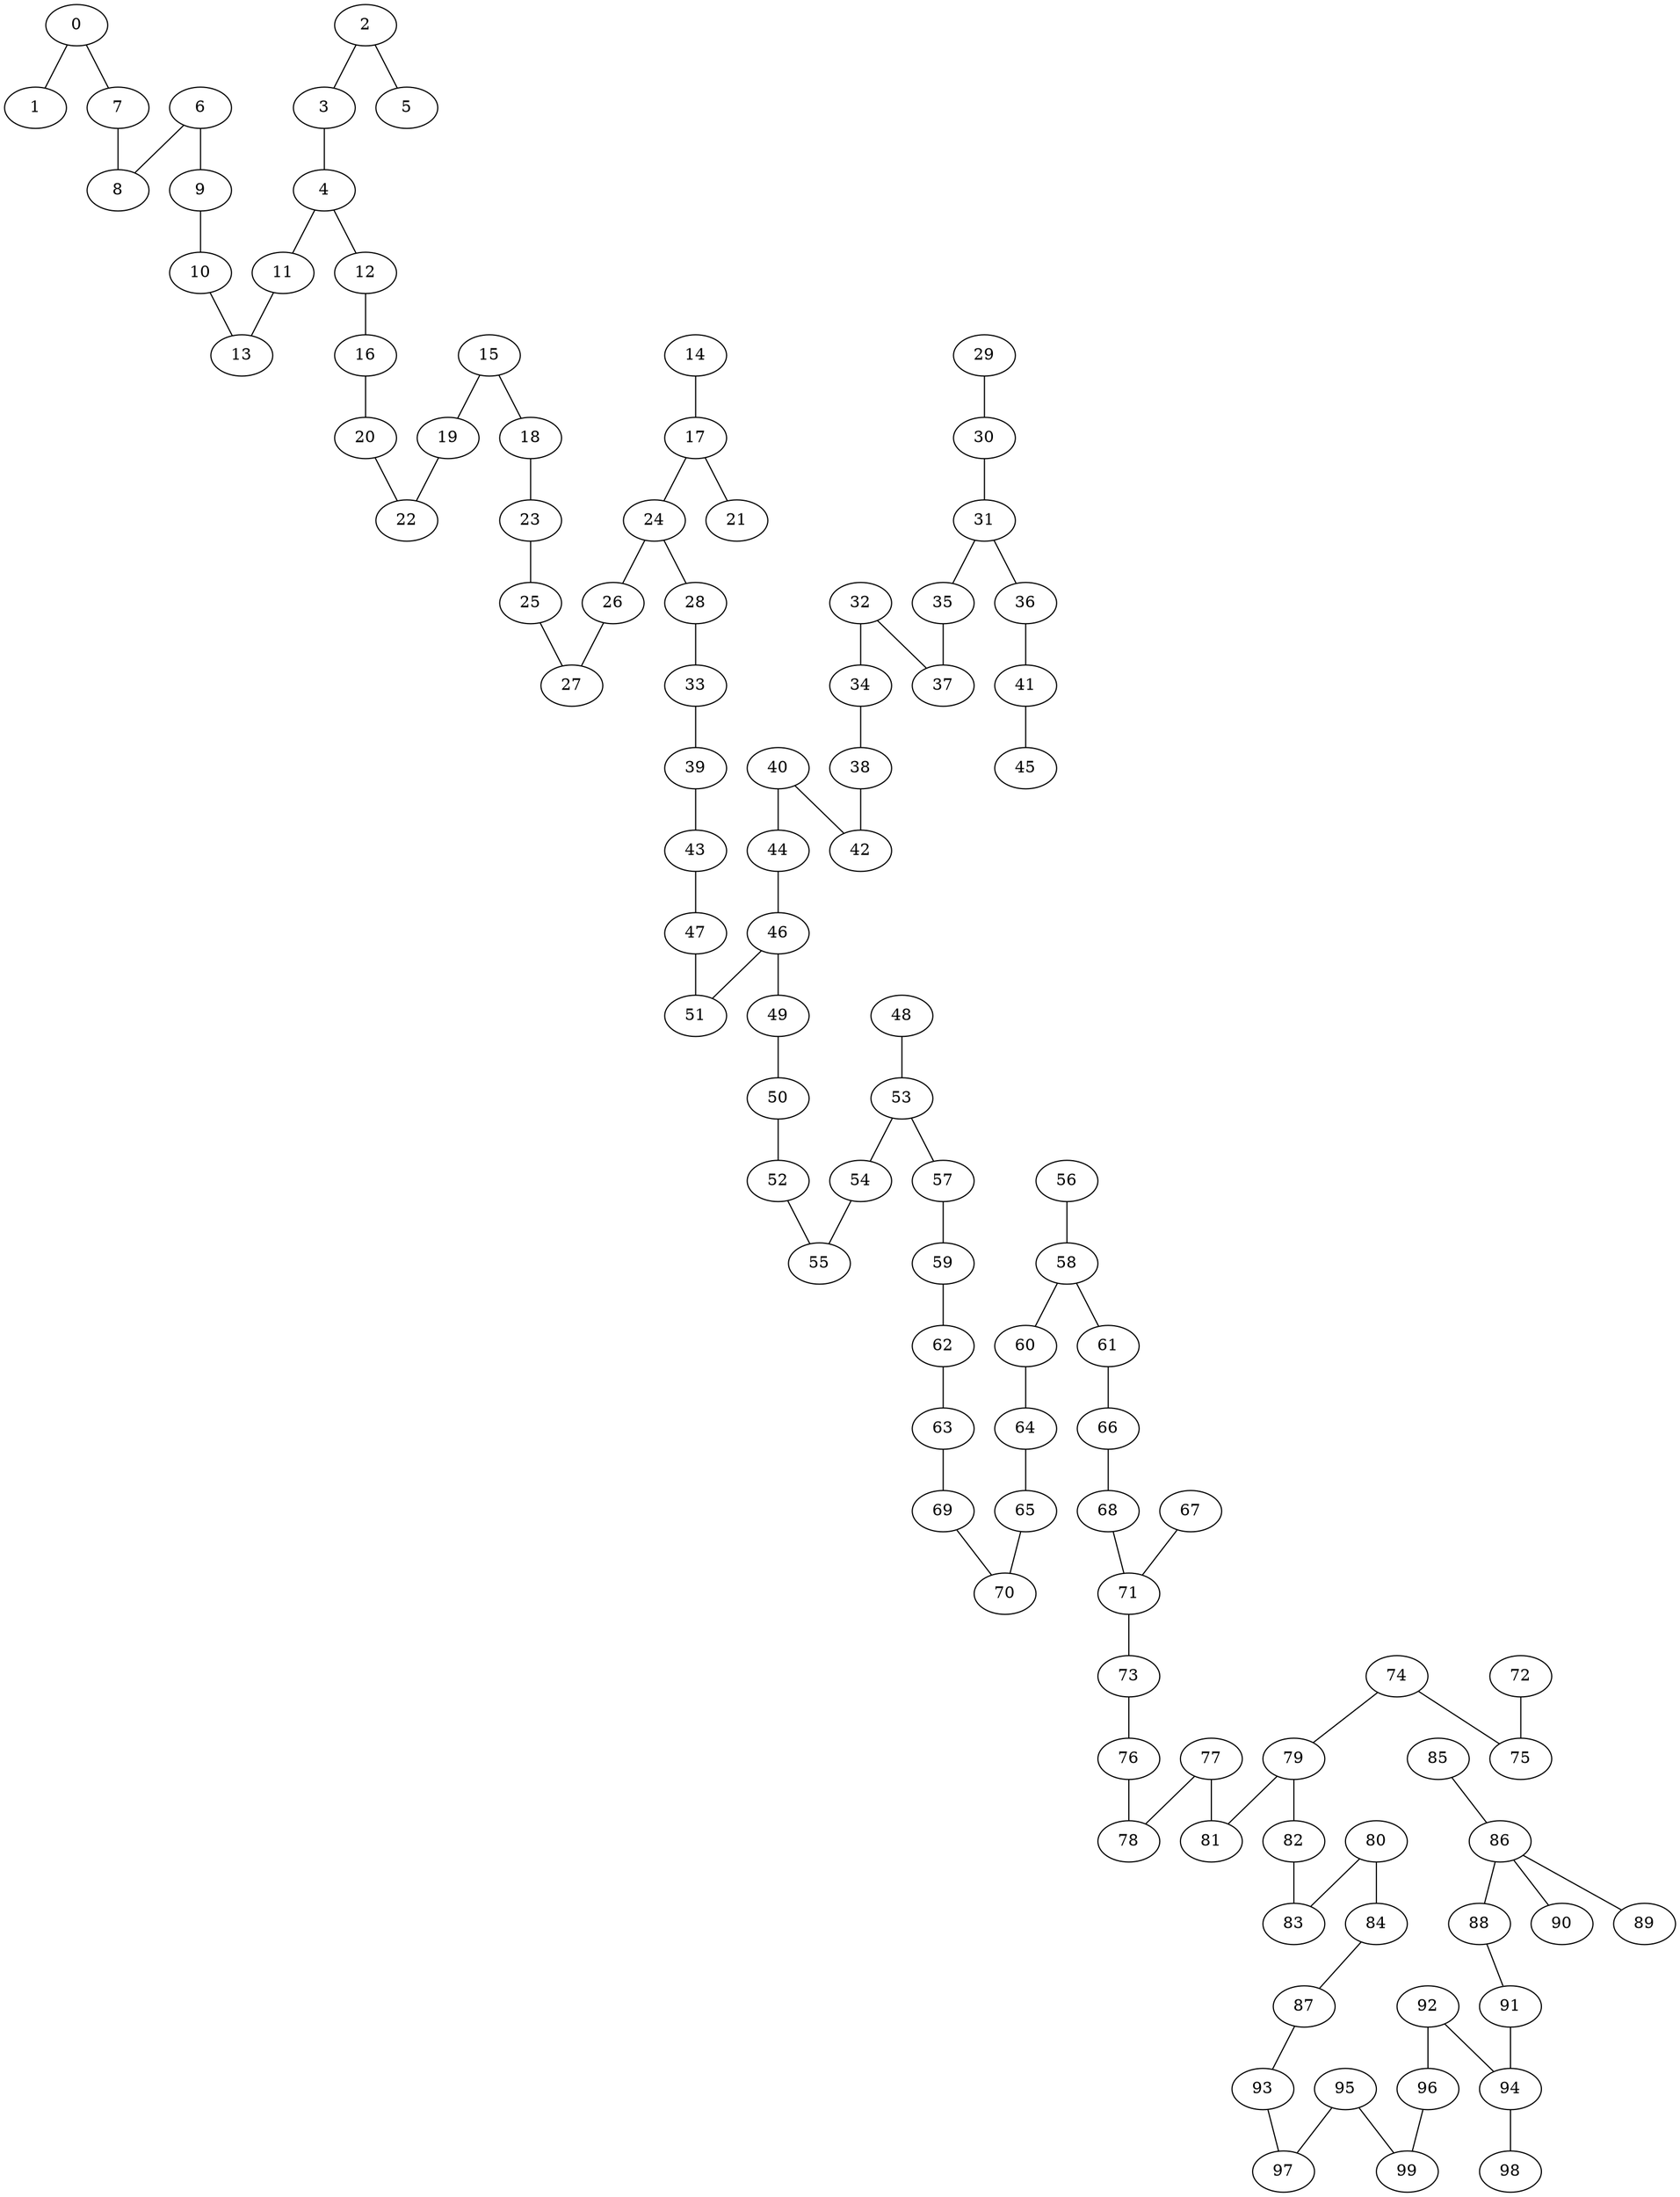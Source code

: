 strict graph G {
1;
0;
7;
8;
6;
9;
10;
13;
11;
4;
12;
16;
20;
22;
19;
15;
18;
23;
25;
27;
26;
24;
17;
21;
14;
28;
33;
39;
43;
47;
51;
46;
49;
50;
52;
55;
54;
53;
57;
59;
62;
63;
69;
70;
65;
64;
60;
58;
61;
66;
68;
71;
73;
76;
78;
77;
81;
79;
82;
83;
80;
84;
87;
93;
97;
95;
99;
96;
92;
94;
98;
91;
88;
86;
85;
90;
89;
74;
75;
72;
67;
56;
48;
44;
40;
42;
38;
34;
32;
37;
35;
31;
36;
41;
45;
30;
29;
3;
2;
5;
11 -- 13;
57 -- 59;
25 -- 27;
63 -- 69;
84 -- 87;
20 -- 22;
71 -- 73;
50 -- 52;
59 -- 62;
19 -- 22;
68 -- 71;
44 -- 46;
3 -- 4;
74 -- 75;
58 -- 60;
79 -- 82;
86 -- 90;
73 -- 76;
67 -- 71;
24 -- 28;
6 -- 9;
30 -- 31;
92 -- 94;
88 -- 91;
46 -- 51;
18 -- 23;
93 -- 97;
2 -- 5;
9 -- 10;
17 -- 24;
0 -- 7;
69 -- 70;
28 -- 33;
40 -- 44;
62 -- 63;
0 -- 1;
58 -- 61;
4 -- 11;
31 -- 35;
86 -- 89;
36 -- 41;
10 -- 13;
95 -- 99;
14 -- 17;
47 -- 51;
65 -- 70;
80 -- 83;
54 -- 55;
32 -- 37;
64 -- 65;
76 -- 78;
2 -- 3;
35 -- 37;
12 -- 16;
41 -- 45;
23 -- 25;
77 -- 81;
24 -- 26;
85 -- 86;
15 -- 19;
46 -- 49;
38 -- 42;
17 -- 21;
77 -- 78;
79 -- 81;
32 -- 34;
74 -- 79;
26 -- 27;
96 -- 99;
29 -- 30;
48 -- 53;
40 -- 42;
49 -- 50;
60 -- 64;
94 -- 98;
4 -- 12;
43 -- 47;
87 -- 93;
52 -- 55;
66 -- 68;
34 -- 38;
72 -- 75;
56 -- 58;
39 -- 43;
7 -- 8;
61 -- 66;
95 -- 97;
92 -- 96;
86 -- 88;
6 -- 8;
31 -- 36;
53 -- 57;
15 -- 18;
16 -- 20;
80 -- 84;
33 -- 39;
53 -- 54;
82 -- 83;
91 -- 94;
}
